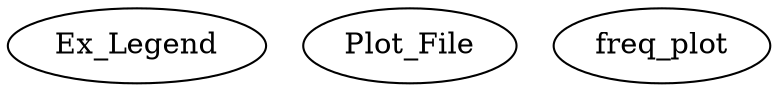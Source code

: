 /* Created by mdot for Matlab */
digraph m2html {

  Ex_Legend [URL="Ex_Legend.html"];
  Plot_File [URL="Plot_File.html"];
  freq_plot [URL="freq_plot.html"];
}